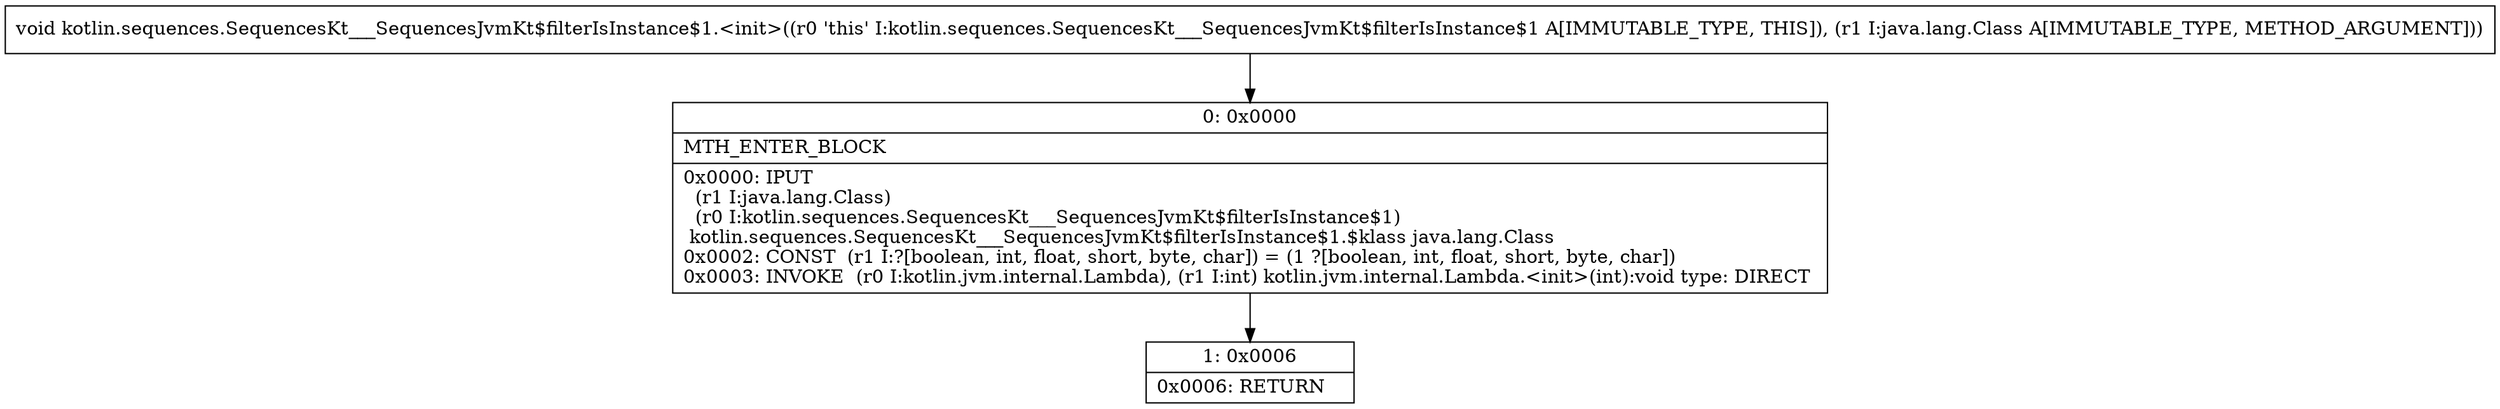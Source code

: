 digraph "CFG forkotlin.sequences.SequencesKt___SequencesJvmKt$filterIsInstance$1.\<init\>(Ljava\/lang\/Class;)V" {
Node_0 [shape=record,label="{0\:\ 0x0000|MTH_ENTER_BLOCK\l|0x0000: IPUT  \l  (r1 I:java.lang.Class)\l  (r0 I:kotlin.sequences.SequencesKt___SequencesJvmKt$filterIsInstance$1)\l kotlin.sequences.SequencesKt___SequencesJvmKt$filterIsInstance$1.$klass java.lang.Class \l0x0002: CONST  (r1 I:?[boolean, int, float, short, byte, char]) = (1 ?[boolean, int, float, short, byte, char]) \l0x0003: INVOKE  (r0 I:kotlin.jvm.internal.Lambda), (r1 I:int) kotlin.jvm.internal.Lambda.\<init\>(int):void type: DIRECT \l}"];
Node_1 [shape=record,label="{1\:\ 0x0006|0x0006: RETURN   \l}"];
MethodNode[shape=record,label="{void kotlin.sequences.SequencesKt___SequencesJvmKt$filterIsInstance$1.\<init\>((r0 'this' I:kotlin.sequences.SequencesKt___SequencesJvmKt$filterIsInstance$1 A[IMMUTABLE_TYPE, THIS]), (r1 I:java.lang.Class A[IMMUTABLE_TYPE, METHOD_ARGUMENT])) }"];
MethodNode -> Node_0;
Node_0 -> Node_1;
}

